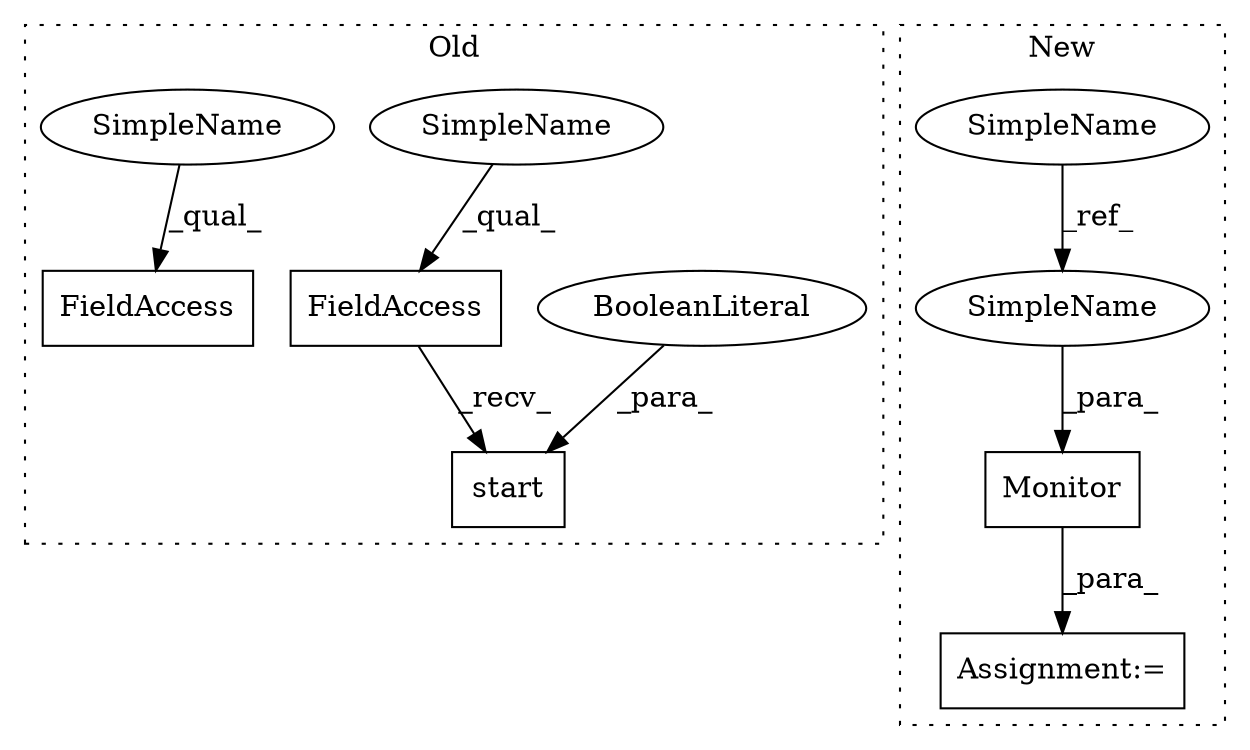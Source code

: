 digraph G {
subgraph cluster0 {
1 [label="start" a="32" s="949,971" l="6,1" shape="box"];
3 [label="FieldAccess" a="22" s="937" l="11" shape="box"];
5 [label="BooleanLiteral" a="9" s="966" l="5" shape="ellipse"];
7 [label="FieldAccess" a="22" s="1095" l="11" shape="box"];
9 [label="SimpleName" a="42" s="937" l="3" shape="ellipse"];
10 [label="SimpleName" a="42" s="1095" l="3" shape="ellipse"];
label = "Old";
style="dotted";
}
subgraph cluster1 {
2 [label="Monitor" a="32" s="816,827" l="8,1" shape="box"];
4 [label="Assignment:=" a="7" s="815" l="1" shape="box"];
6 [label="SimpleName" a="42" s="777" l="3" shape="ellipse"];
8 [label="SimpleName" a="42" s="824" l="3" shape="ellipse"];
label = "New";
style="dotted";
}
2 -> 4 [label="_para_"];
3 -> 1 [label="_recv_"];
5 -> 1 [label="_para_"];
6 -> 8 [label="_ref_"];
8 -> 2 [label="_para_"];
9 -> 3 [label="_qual_"];
10 -> 7 [label="_qual_"];
}